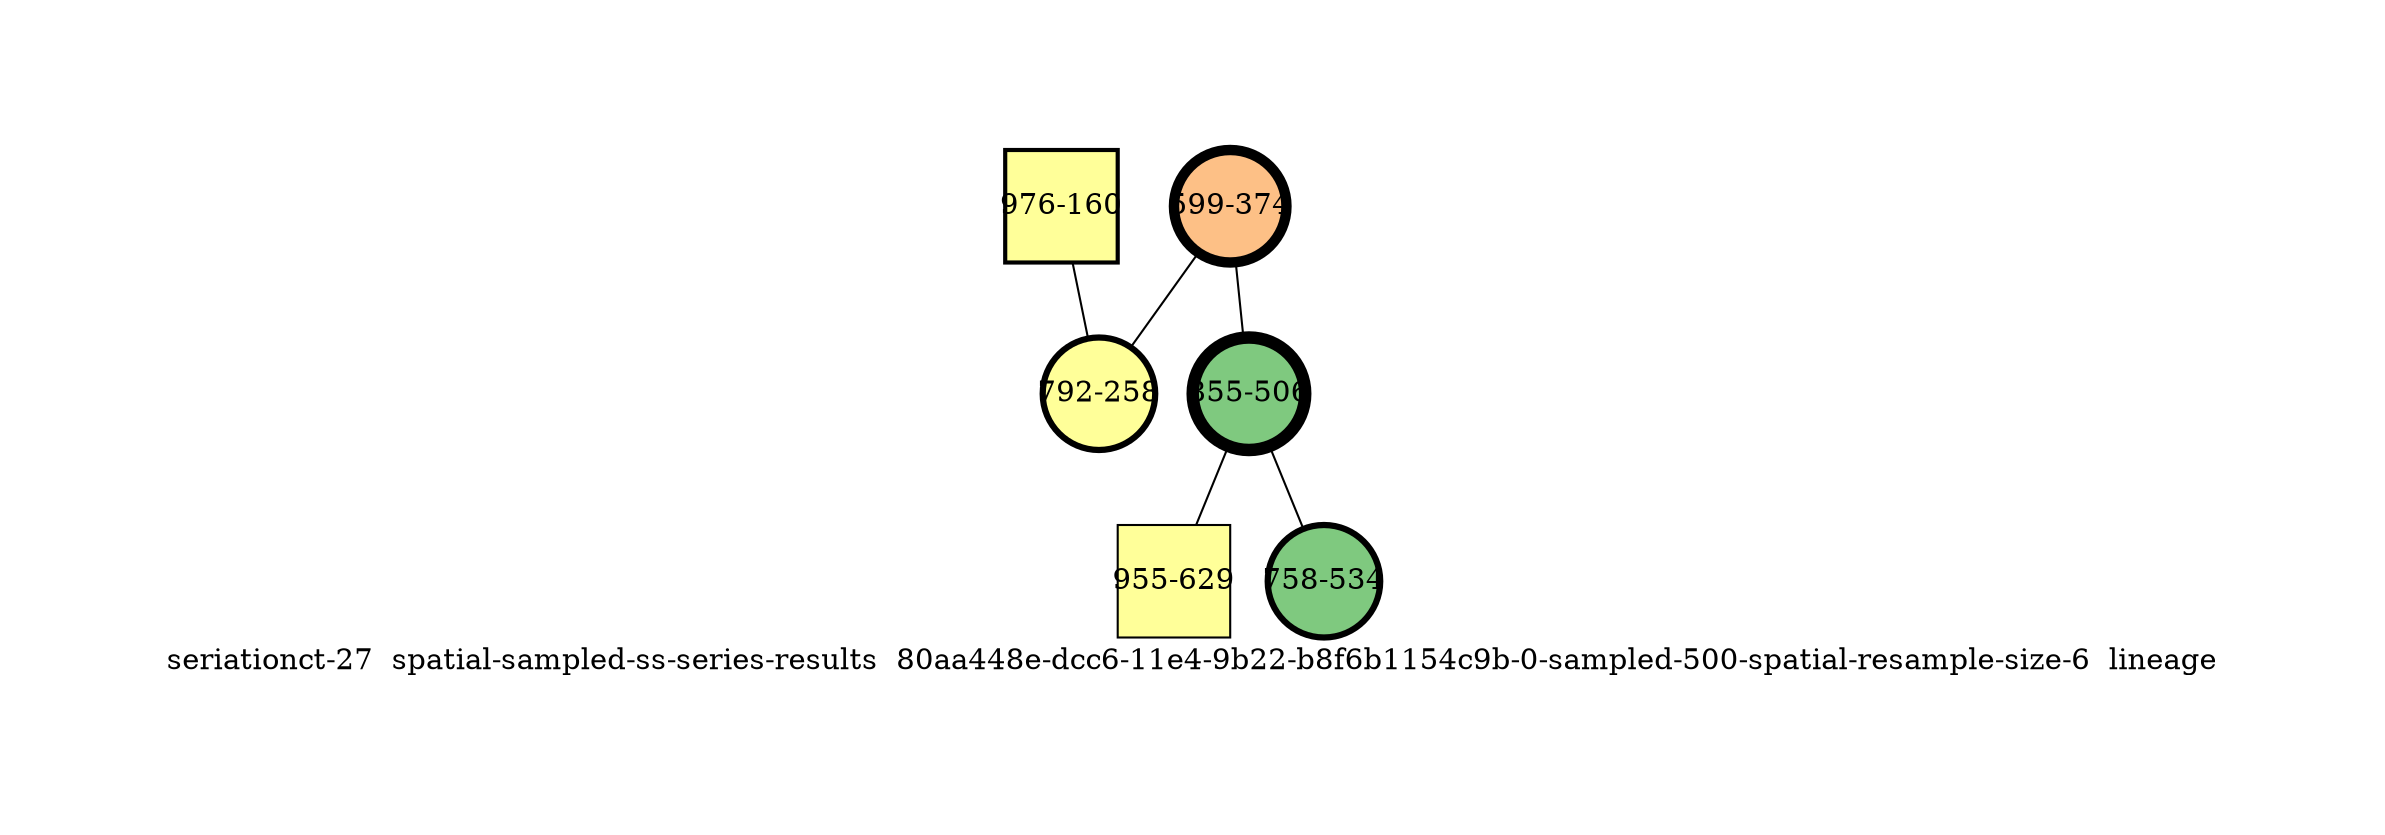 strict graph "seriationct-27  spatial-sampled-ss-series-results  80aa448e-dcc6-11e4-9b22-b8f6b1154c9b-0-sampled-500-spatial-resample-size-6  lineage" {
labelloc=b;
ratio=auto;
pad="1.0";
label="seriationct-27  spatial-sampled-ss-series-results  80aa448e-dcc6-11e4-9b22-b8f6b1154c9b-0-sampled-500-spatial-resample-size-6  lineage";
node [width="0.75", style=filled, fixedsize=true, height="0.75", shape=circle, label=""];
0 [xCoordinate="374.0", appears_in_slice=5, yCoordinate="599.0", colorscheme=accent6, lineage_id=0, short_label="599-374", label="599-374", shape=circle, cluster_id=2, fillcolor=3, size="500.0", id=0, penwidth="5.0"];
1 [xCoordinate="160.0", appears_in_slice=2, yCoordinate="976.0", colorscheme=accent6, lineage_id=1, short_label="976-160", label="976-160", shape=square, cluster_id=3, fillcolor=4, size="500.0", id=1, penwidth="2.0"];
2 [xCoordinate="258.0", appears_in_slice=3, yCoordinate="792.0", colorscheme=accent6, lineage_id=0, short_label="792-258", label="792-258", shape=circle, cluster_id=3, fillcolor=4, size="500.0", id=2, penwidth="3.0"];
3 [xCoordinate="506.0", appears_in_slice=6, yCoordinate="855.0", colorscheme=accent6, lineage_id=0, short_label="855-506", label="855-506", shape=circle, cluster_id=0, fillcolor=1, size="500.0", id=3, penwidth="6.0"];
4 [xCoordinate="629.0", appears_in_slice=1, yCoordinate="955.0", colorscheme=accent6, lineage_id=1, short_label="955-629", label="955-629", shape=square, cluster_id=3, fillcolor=4, size="500.0", id=4, penwidth="1.0"];
5 [xCoordinate="534.0", appears_in_slice=3, yCoordinate="758.0", colorscheme=accent6, lineage_id=0, short_label="758-534", label="758-534", shape=circle, cluster_id=0, fillcolor=1, size="500.0", id=5, penwidth="3.0"];
0 -- 2  [inverseweight="2.2712261317", weight="0.440290812986"];
0 -- 3  [inverseweight="1.95929337738", weight="0.510388087635"];
1 -- 2  [inverseweight="4.29220128767", weight="0.232980685895"];
3 -- 4  [inverseweight="1.18348582216", weight="0.844961537586"];
3 -- 5  [inverseweight="2.61568675239", weight="0.38230877573"];
}
